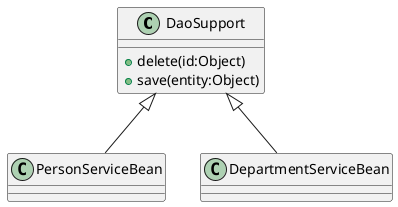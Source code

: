 @startuml
class DaoSupport {
    + delete(id:Object)
    + save(entity:Object)
}
class PersonServiceBean {
}
class DepartmentServiceBean {
}
DaoSupport <|-- PersonServiceBean
DaoSupport <|-- DepartmentServiceBean
@enduml
